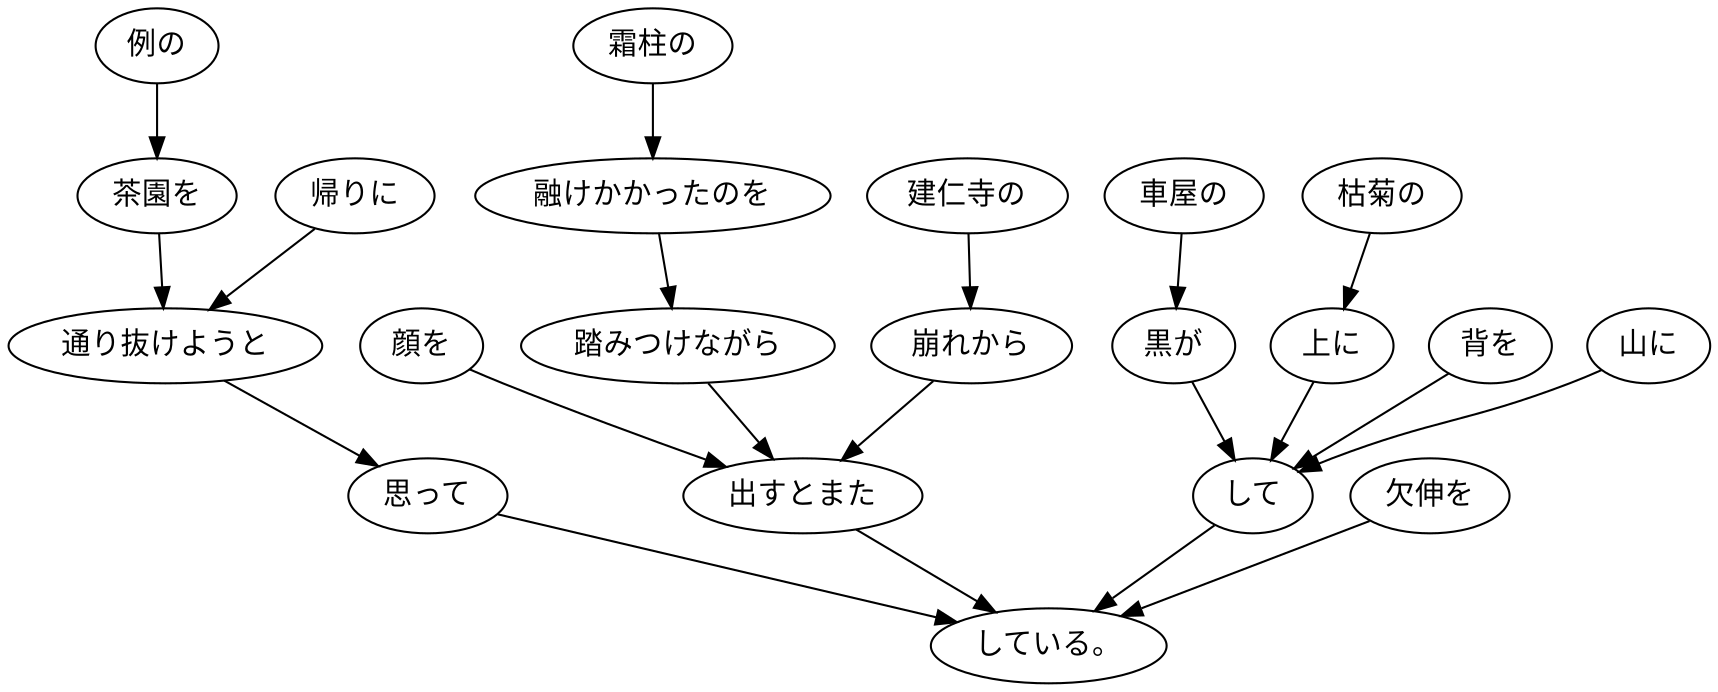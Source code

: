 digraph graph713 {
	node0 [label="帰りに"];
	node1 [label="例の"];
	node2 [label="茶園を"];
	node3 [label="通り抜けようと"];
	node4 [label="思って"];
	node5 [label="霜柱の"];
	node6 [label="融けかかったのを"];
	node7 [label="踏みつけながら"];
	node8 [label="建仁寺の"];
	node9 [label="崩れから"];
	node10 [label="顔を"];
	node11 [label="出すとまた"];
	node12 [label="車屋の"];
	node13 [label="黒が"];
	node14 [label="枯菊の"];
	node15 [label="上に"];
	node16 [label="背を"];
	node17 [label="山に"];
	node18 [label="して"];
	node19 [label="欠伸を"];
	node20 [label="している。"];
	node0 -> node3;
	node1 -> node2;
	node2 -> node3;
	node3 -> node4;
	node4 -> node20;
	node5 -> node6;
	node6 -> node7;
	node7 -> node11;
	node8 -> node9;
	node9 -> node11;
	node10 -> node11;
	node11 -> node20;
	node12 -> node13;
	node13 -> node18;
	node14 -> node15;
	node15 -> node18;
	node16 -> node18;
	node17 -> node18;
	node18 -> node20;
	node19 -> node20;
}
